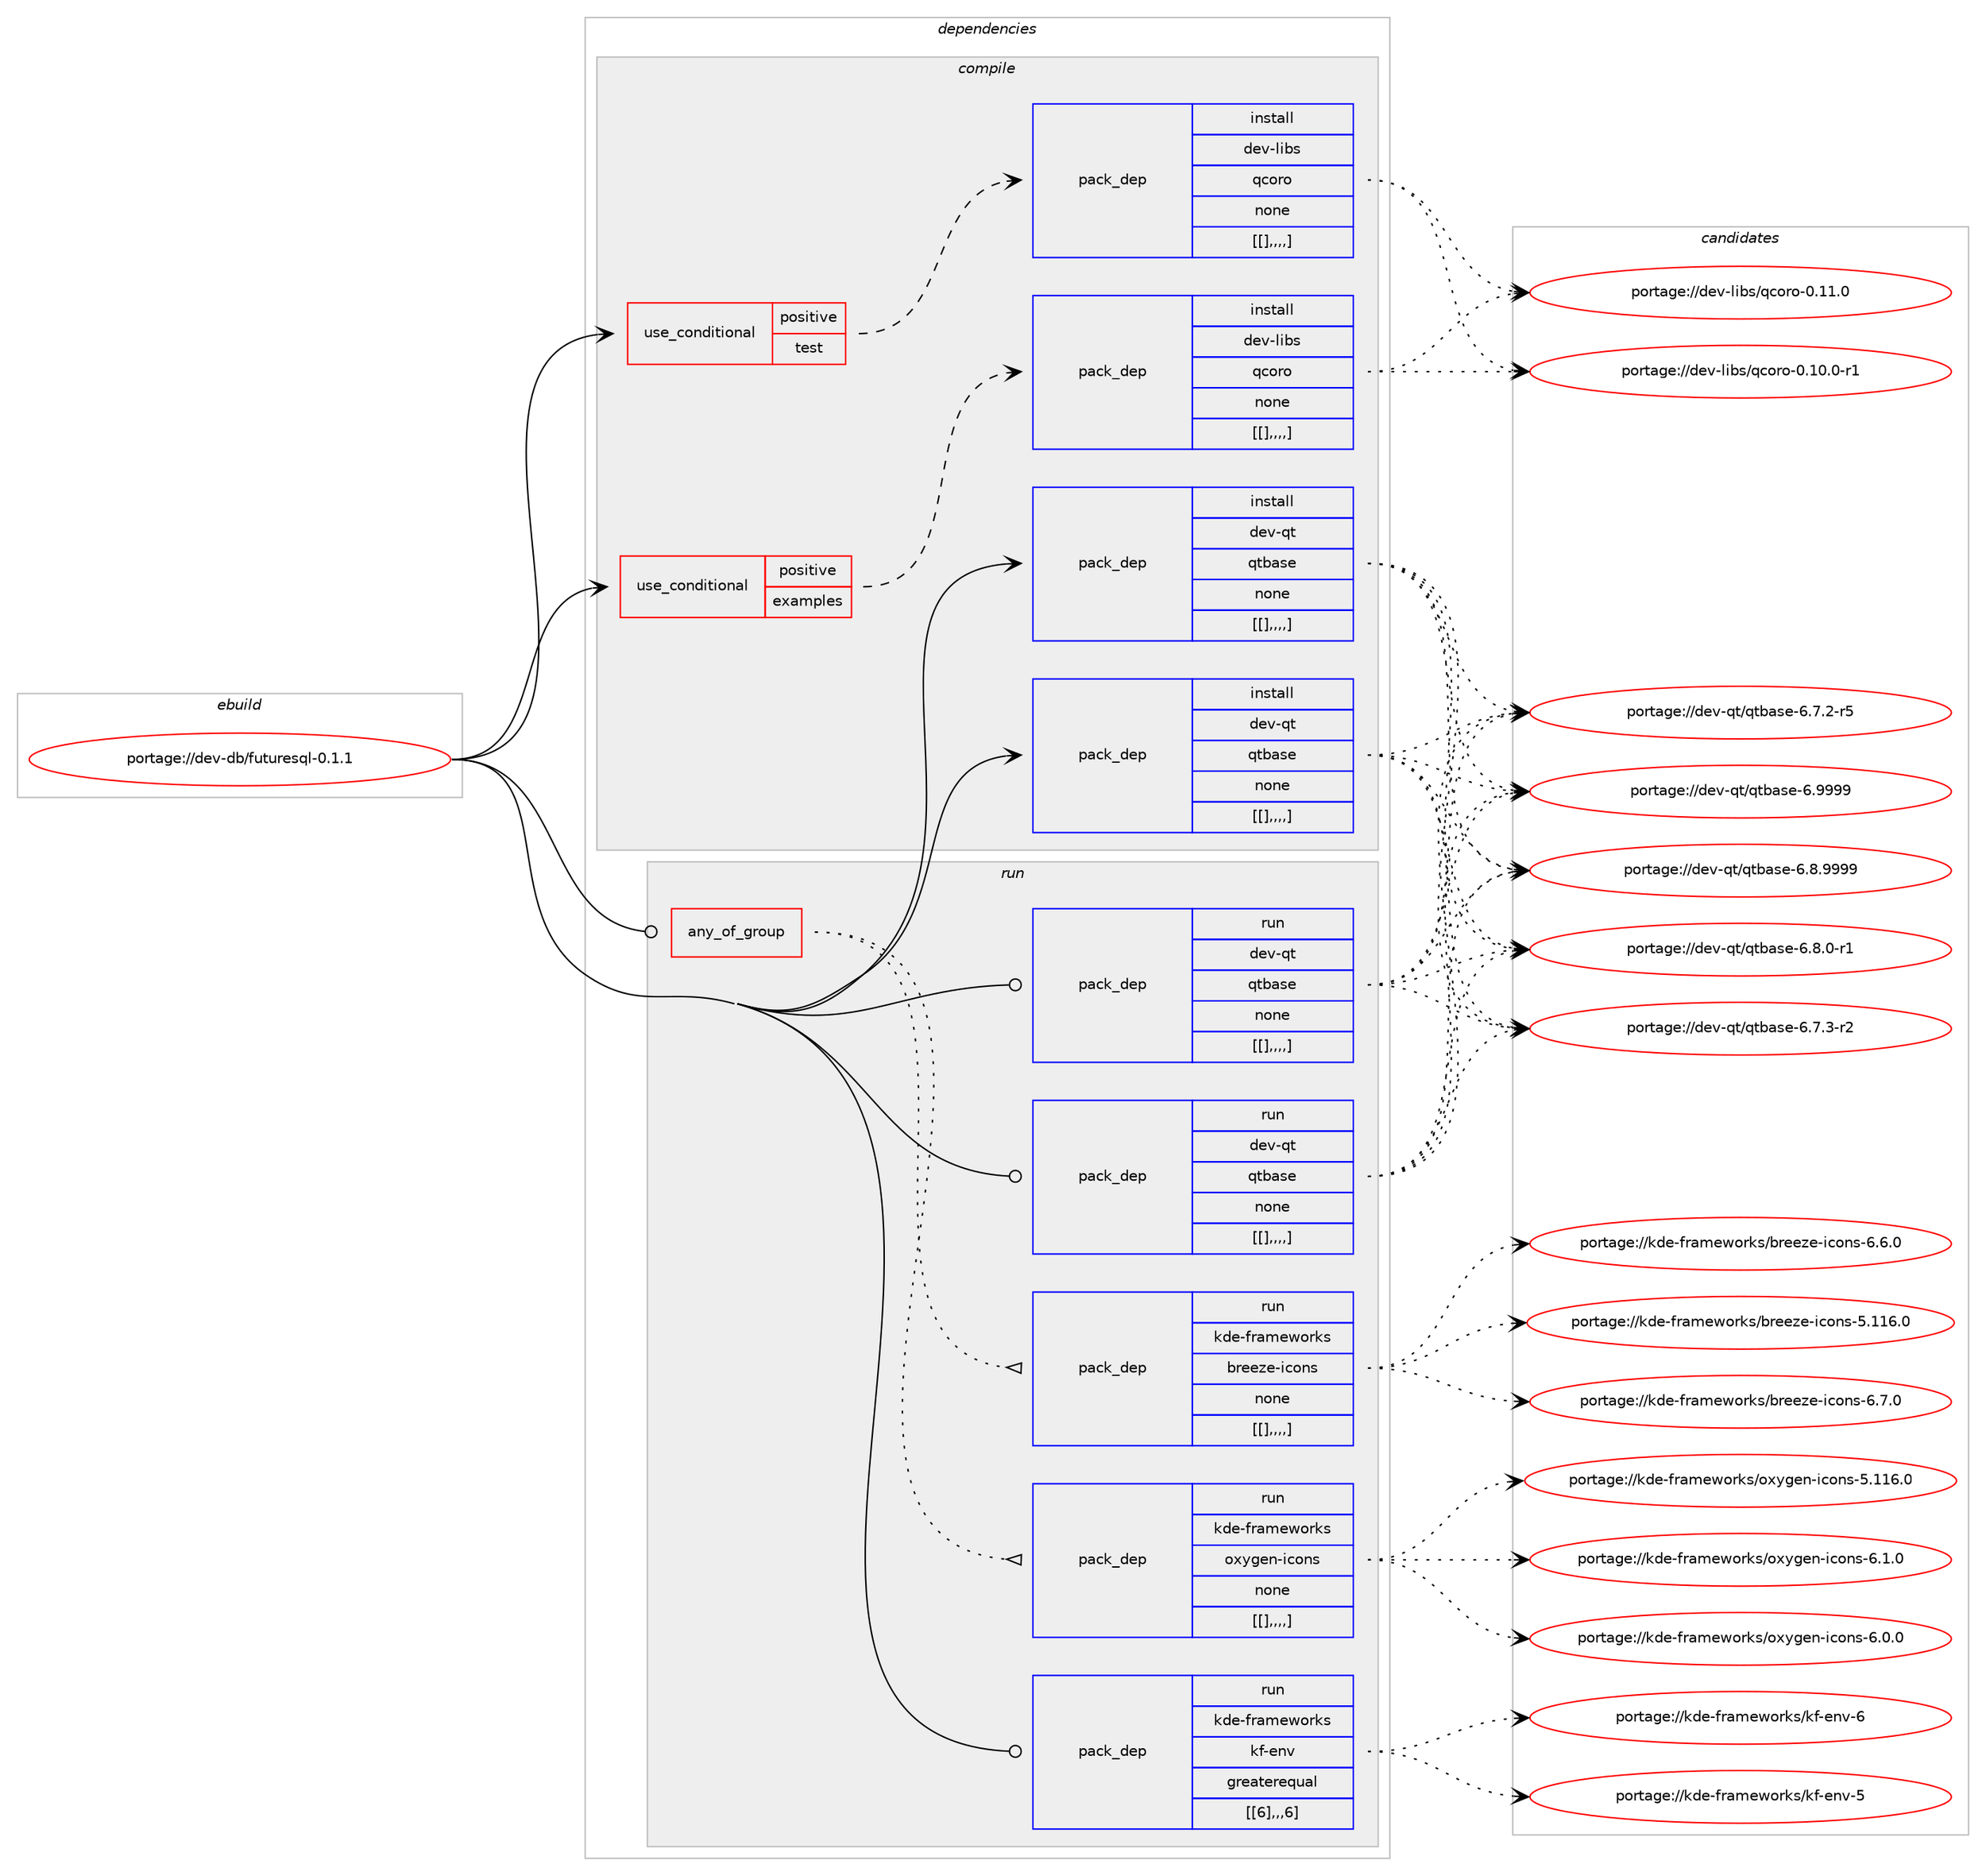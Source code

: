 digraph prolog {

# *************
# Graph options
# *************

newrank=true;
concentrate=true;
compound=true;
graph [rankdir=LR,fontname=Helvetica,fontsize=10,ranksep=1.5];#, ranksep=2.5, nodesep=0.2];
edge  [arrowhead=vee];
node  [fontname=Helvetica,fontsize=10];

# **********
# The ebuild
# **********

subgraph cluster_leftcol {
color=gray;
label=<<i>ebuild</i>>;
id [label="portage://dev-db/futuresql-0.1.1", color=red, width=4, href="../dev-db/futuresql-0.1.1.svg"];
}

# ****************
# The dependencies
# ****************

subgraph cluster_midcol {
color=gray;
label=<<i>dependencies</i>>;
subgraph cluster_compile {
fillcolor="#eeeeee";
style=filled;
label=<<i>compile</i>>;
subgraph cond18800 {
dependency69945 [label=<<TABLE BORDER="0" CELLBORDER="1" CELLSPACING="0" CELLPADDING="4"><TR><TD ROWSPAN="3" CELLPADDING="10">use_conditional</TD></TR><TR><TD>positive</TD></TR><TR><TD>examples</TD></TR></TABLE>>, shape=none, color=red];
subgraph pack50143 {
dependency69953 [label=<<TABLE BORDER="0" CELLBORDER="1" CELLSPACING="0" CELLPADDING="4" WIDTH="220"><TR><TD ROWSPAN="6" CELLPADDING="30">pack_dep</TD></TR><TR><TD WIDTH="110">install</TD></TR><TR><TD>dev-libs</TD></TR><TR><TD>qcoro</TD></TR><TR><TD>none</TD></TR><TR><TD>[[],,,,]</TD></TR></TABLE>>, shape=none, color=blue];
}
dependency69945:e -> dependency69953:w [weight=20,style="dashed",arrowhead="vee"];
}
id:e -> dependency69945:w [weight=20,style="solid",arrowhead="vee"];
subgraph cond18808 {
dependency69960 [label=<<TABLE BORDER="0" CELLBORDER="1" CELLSPACING="0" CELLPADDING="4"><TR><TD ROWSPAN="3" CELLPADDING="10">use_conditional</TD></TR><TR><TD>positive</TD></TR><TR><TD>test</TD></TR></TABLE>>, shape=none, color=red];
subgraph pack50153 {
dependency69965 [label=<<TABLE BORDER="0" CELLBORDER="1" CELLSPACING="0" CELLPADDING="4" WIDTH="220"><TR><TD ROWSPAN="6" CELLPADDING="30">pack_dep</TD></TR><TR><TD WIDTH="110">install</TD></TR><TR><TD>dev-libs</TD></TR><TR><TD>qcoro</TD></TR><TR><TD>none</TD></TR><TR><TD>[[],,,,]</TD></TR></TABLE>>, shape=none, color=blue];
}
dependency69960:e -> dependency69965:w [weight=20,style="dashed",arrowhead="vee"];
}
id:e -> dependency69960:w [weight=20,style="solid",arrowhead="vee"];
subgraph pack50162 {
dependency69976 [label=<<TABLE BORDER="0" CELLBORDER="1" CELLSPACING="0" CELLPADDING="4" WIDTH="220"><TR><TD ROWSPAN="6" CELLPADDING="30">pack_dep</TD></TR><TR><TD WIDTH="110">install</TD></TR><TR><TD>dev-qt</TD></TR><TR><TD>qtbase</TD></TR><TR><TD>none</TD></TR><TR><TD>[[],,,,]</TD></TR></TABLE>>, shape=none, color=blue];
}
id:e -> dependency69976:w [weight=20,style="solid",arrowhead="vee"];
subgraph pack50167 {
dependency69981 [label=<<TABLE BORDER="0" CELLBORDER="1" CELLSPACING="0" CELLPADDING="4" WIDTH="220"><TR><TD ROWSPAN="6" CELLPADDING="30">pack_dep</TD></TR><TR><TD WIDTH="110">install</TD></TR><TR><TD>dev-qt</TD></TR><TR><TD>qtbase</TD></TR><TR><TD>none</TD></TR><TR><TD>[[],,,,]</TD></TR></TABLE>>, shape=none, color=blue];
}
id:e -> dependency69981:w [weight=20,style="solid",arrowhead="vee"];
}
subgraph cluster_compileandrun {
fillcolor="#eeeeee";
style=filled;
label=<<i>compile and run</i>>;
}
subgraph cluster_run {
fillcolor="#eeeeee";
style=filled;
label=<<i>run</i>>;
subgraph any929 {
dependency70003 [label=<<TABLE BORDER="0" CELLBORDER="1" CELLSPACING="0" CELLPADDING="4"><TR><TD CELLPADDING="10">any_of_group</TD></TR></TABLE>>, shape=none, color=red];subgraph pack50184 {
dependency70005 [label=<<TABLE BORDER="0" CELLBORDER="1" CELLSPACING="0" CELLPADDING="4" WIDTH="220"><TR><TD ROWSPAN="6" CELLPADDING="30">pack_dep</TD></TR><TR><TD WIDTH="110">run</TD></TR><TR><TD>kde-frameworks</TD></TR><TR><TD>breeze-icons</TD></TR><TR><TD>none</TD></TR><TR><TD>[[],,,,]</TD></TR></TABLE>>, shape=none, color=blue];
}
dependency70003:e -> dependency70005:w [weight=20,style="dotted",arrowhead="oinv"];
subgraph pack50185 {
dependency70013 [label=<<TABLE BORDER="0" CELLBORDER="1" CELLSPACING="0" CELLPADDING="4" WIDTH="220"><TR><TD ROWSPAN="6" CELLPADDING="30">pack_dep</TD></TR><TR><TD WIDTH="110">run</TD></TR><TR><TD>kde-frameworks</TD></TR><TR><TD>oxygen-icons</TD></TR><TR><TD>none</TD></TR><TR><TD>[[],,,,]</TD></TR></TABLE>>, shape=none, color=blue];
}
dependency70003:e -> dependency70013:w [weight=20,style="dotted",arrowhead="oinv"];
}
id:e -> dependency70003:w [weight=20,style="solid",arrowhead="odot"];
subgraph pack50193 {
dependency70022 [label=<<TABLE BORDER="0" CELLBORDER="1" CELLSPACING="0" CELLPADDING="4" WIDTH="220"><TR><TD ROWSPAN="6" CELLPADDING="30">pack_dep</TD></TR><TR><TD WIDTH="110">run</TD></TR><TR><TD>dev-qt</TD></TR><TR><TD>qtbase</TD></TR><TR><TD>none</TD></TR><TR><TD>[[],,,,]</TD></TR></TABLE>>, shape=none, color=blue];
}
id:e -> dependency70022:w [weight=20,style="solid",arrowhead="odot"];
subgraph pack50205 {
dependency70039 [label=<<TABLE BORDER="0" CELLBORDER="1" CELLSPACING="0" CELLPADDING="4" WIDTH="220"><TR><TD ROWSPAN="6" CELLPADDING="30">pack_dep</TD></TR><TR><TD WIDTH="110">run</TD></TR><TR><TD>dev-qt</TD></TR><TR><TD>qtbase</TD></TR><TR><TD>none</TD></TR><TR><TD>[[],,,,]</TD></TR></TABLE>>, shape=none, color=blue];
}
id:e -> dependency70039:w [weight=20,style="solid",arrowhead="odot"];
subgraph pack50229 {
dependency70072 [label=<<TABLE BORDER="0" CELLBORDER="1" CELLSPACING="0" CELLPADDING="4" WIDTH="220"><TR><TD ROWSPAN="6" CELLPADDING="30">pack_dep</TD></TR><TR><TD WIDTH="110">run</TD></TR><TR><TD>kde-frameworks</TD></TR><TR><TD>kf-env</TD></TR><TR><TD>greaterequal</TD></TR><TR><TD>[[6],,,6]</TD></TR></TABLE>>, shape=none, color=blue];
}
id:e -> dependency70072:w [weight=20,style="solid",arrowhead="odot"];
}
}

# **************
# The candidates
# **************

subgraph cluster_choices {
rank=same;
color=gray;
label=<<i>candidates</i>>;

subgraph choice50139 {
color=black;
nodesep=1;
choice1001011184510810598115471139911111411145484649494648 [label="portage://dev-libs/qcoro-0.11.0", color=red, width=4,href="../dev-libs/qcoro-0.11.0.svg"];
choice10010111845108105981154711399111114111454846494846484511449 [label="portage://dev-libs/qcoro-0.10.0-r1", color=red, width=4,href="../dev-libs/qcoro-0.10.0-r1.svg"];
dependency69953:e -> choice1001011184510810598115471139911111411145484649494648:w [style=dotted,weight="100"];
dependency69953:e -> choice10010111845108105981154711399111114111454846494846484511449:w [style=dotted,weight="100"];
}
subgraph choice50141 {
color=black;
nodesep=1;
choice1001011184510810598115471139911111411145484649494648 [label="portage://dev-libs/qcoro-0.11.0", color=red, width=4,href="../dev-libs/qcoro-0.11.0.svg"];
choice10010111845108105981154711399111114111454846494846484511449 [label="portage://dev-libs/qcoro-0.10.0-r1", color=red, width=4,href="../dev-libs/qcoro-0.10.0-r1.svg"];
dependency69965:e -> choice1001011184510810598115471139911111411145484649494648:w [style=dotted,weight="100"];
dependency69965:e -> choice10010111845108105981154711399111114111454846494846484511449:w [style=dotted,weight="100"];
}
subgraph choice50144 {
color=black;
nodesep=1;
choice1001011184511311647113116989711510145544657575757 [label="portage://dev-qt/qtbase-6.9999", color=red, width=4,href="../dev-qt/qtbase-6.9999.svg"];
choice10010111845113116471131169897115101455446564657575757 [label="portage://dev-qt/qtbase-6.8.9999", color=red, width=4,href="../dev-qt/qtbase-6.8.9999.svg"];
choice100101118451131164711311698971151014554465646484511449 [label="portage://dev-qt/qtbase-6.8.0-r1", color=red, width=4,href="../dev-qt/qtbase-6.8.0-r1.svg"];
choice100101118451131164711311698971151014554465546514511450 [label="portage://dev-qt/qtbase-6.7.3-r2", color=red, width=4,href="../dev-qt/qtbase-6.7.3-r2.svg"];
choice100101118451131164711311698971151014554465546504511453 [label="portage://dev-qt/qtbase-6.7.2-r5", color=red, width=4,href="../dev-qt/qtbase-6.7.2-r5.svg"];
dependency69976:e -> choice1001011184511311647113116989711510145544657575757:w [style=dotted,weight="100"];
dependency69976:e -> choice10010111845113116471131169897115101455446564657575757:w [style=dotted,weight="100"];
dependency69976:e -> choice100101118451131164711311698971151014554465646484511449:w [style=dotted,weight="100"];
dependency69976:e -> choice100101118451131164711311698971151014554465546514511450:w [style=dotted,weight="100"];
dependency69976:e -> choice100101118451131164711311698971151014554465546504511453:w [style=dotted,weight="100"];
}
subgraph choice50156 {
color=black;
nodesep=1;
choice1001011184511311647113116989711510145544657575757 [label="portage://dev-qt/qtbase-6.9999", color=red, width=4,href="../dev-qt/qtbase-6.9999.svg"];
choice10010111845113116471131169897115101455446564657575757 [label="portage://dev-qt/qtbase-6.8.9999", color=red, width=4,href="../dev-qt/qtbase-6.8.9999.svg"];
choice100101118451131164711311698971151014554465646484511449 [label="portage://dev-qt/qtbase-6.8.0-r1", color=red, width=4,href="../dev-qt/qtbase-6.8.0-r1.svg"];
choice100101118451131164711311698971151014554465546514511450 [label="portage://dev-qt/qtbase-6.7.3-r2", color=red, width=4,href="../dev-qt/qtbase-6.7.3-r2.svg"];
choice100101118451131164711311698971151014554465546504511453 [label="portage://dev-qt/qtbase-6.7.2-r5", color=red, width=4,href="../dev-qt/qtbase-6.7.2-r5.svg"];
dependency69981:e -> choice1001011184511311647113116989711510145544657575757:w [style=dotted,weight="100"];
dependency69981:e -> choice10010111845113116471131169897115101455446564657575757:w [style=dotted,weight="100"];
dependency69981:e -> choice100101118451131164711311698971151014554465646484511449:w [style=dotted,weight="100"];
dependency69981:e -> choice100101118451131164711311698971151014554465546514511450:w [style=dotted,weight="100"];
dependency69981:e -> choice100101118451131164711311698971151014554465546504511453:w [style=dotted,weight="100"];
}
subgraph choice50160 {
color=black;
nodesep=1;
choice107100101451021149710910111911111410711547981141011011221014510599111110115455446554648 [label="portage://kde-frameworks/breeze-icons-6.7.0", color=red, width=4,href="../kde-frameworks/breeze-icons-6.7.0.svg"];
choice107100101451021149710910111911111410711547981141011011221014510599111110115455446544648 [label="portage://kde-frameworks/breeze-icons-6.6.0", color=red, width=4,href="../kde-frameworks/breeze-icons-6.6.0.svg"];
choice1071001014510211497109101119111114107115479811410110112210145105991111101154553464949544648 [label="portage://kde-frameworks/breeze-icons-5.116.0", color=red, width=4,href="../kde-frameworks/breeze-icons-5.116.0.svg"];
dependency70005:e -> choice107100101451021149710910111911111410711547981141011011221014510599111110115455446554648:w [style=dotted,weight="100"];
dependency70005:e -> choice107100101451021149710910111911111410711547981141011011221014510599111110115455446544648:w [style=dotted,weight="100"];
dependency70005:e -> choice1071001014510211497109101119111114107115479811410110112210145105991111101154553464949544648:w [style=dotted,weight="100"];
}
subgraph choice50165 {
color=black;
nodesep=1;
choice1071001014510211497109101119111114107115471111201211031011104510599111110115455446494648 [label="portage://kde-frameworks/oxygen-icons-6.1.0", color=red, width=4,href="../kde-frameworks/oxygen-icons-6.1.0.svg"];
choice1071001014510211497109101119111114107115471111201211031011104510599111110115455446484648 [label="portage://kde-frameworks/oxygen-icons-6.0.0", color=red, width=4,href="../kde-frameworks/oxygen-icons-6.0.0.svg"];
choice10710010145102114971091011191111141071154711112012110310111045105991111101154553464949544648 [label="portage://kde-frameworks/oxygen-icons-5.116.0", color=red, width=4,href="../kde-frameworks/oxygen-icons-5.116.0.svg"];
dependency70013:e -> choice1071001014510211497109101119111114107115471111201211031011104510599111110115455446494648:w [style=dotted,weight="100"];
dependency70013:e -> choice1071001014510211497109101119111114107115471111201211031011104510599111110115455446484648:w [style=dotted,weight="100"];
dependency70013:e -> choice10710010145102114971091011191111141071154711112012110310111045105991111101154553464949544648:w [style=dotted,weight="100"];
}
subgraph choice50172 {
color=black;
nodesep=1;
choice1001011184511311647113116989711510145544657575757 [label="portage://dev-qt/qtbase-6.9999", color=red, width=4,href="../dev-qt/qtbase-6.9999.svg"];
choice10010111845113116471131169897115101455446564657575757 [label="portage://dev-qt/qtbase-6.8.9999", color=red, width=4,href="../dev-qt/qtbase-6.8.9999.svg"];
choice100101118451131164711311698971151014554465646484511449 [label="portage://dev-qt/qtbase-6.8.0-r1", color=red, width=4,href="../dev-qt/qtbase-6.8.0-r1.svg"];
choice100101118451131164711311698971151014554465546514511450 [label="portage://dev-qt/qtbase-6.7.3-r2", color=red, width=4,href="../dev-qt/qtbase-6.7.3-r2.svg"];
choice100101118451131164711311698971151014554465546504511453 [label="portage://dev-qt/qtbase-6.7.2-r5", color=red, width=4,href="../dev-qt/qtbase-6.7.2-r5.svg"];
dependency70022:e -> choice1001011184511311647113116989711510145544657575757:w [style=dotted,weight="100"];
dependency70022:e -> choice10010111845113116471131169897115101455446564657575757:w [style=dotted,weight="100"];
dependency70022:e -> choice100101118451131164711311698971151014554465646484511449:w [style=dotted,weight="100"];
dependency70022:e -> choice100101118451131164711311698971151014554465546514511450:w [style=dotted,weight="100"];
dependency70022:e -> choice100101118451131164711311698971151014554465546504511453:w [style=dotted,weight="100"];
}
subgraph choice50180 {
color=black;
nodesep=1;
choice1001011184511311647113116989711510145544657575757 [label="portage://dev-qt/qtbase-6.9999", color=red, width=4,href="../dev-qt/qtbase-6.9999.svg"];
choice10010111845113116471131169897115101455446564657575757 [label="portage://dev-qt/qtbase-6.8.9999", color=red, width=4,href="../dev-qt/qtbase-6.8.9999.svg"];
choice100101118451131164711311698971151014554465646484511449 [label="portage://dev-qt/qtbase-6.8.0-r1", color=red, width=4,href="../dev-qt/qtbase-6.8.0-r1.svg"];
choice100101118451131164711311698971151014554465546514511450 [label="portage://dev-qt/qtbase-6.7.3-r2", color=red, width=4,href="../dev-qt/qtbase-6.7.3-r2.svg"];
choice100101118451131164711311698971151014554465546504511453 [label="portage://dev-qt/qtbase-6.7.2-r5", color=red, width=4,href="../dev-qt/qtbase-6.7.2-r5.svg"];
dependency70039:e -> choice1001011184511311647113116989711510145544657575757:w [style=dotted,weight="100"];
dependency70039:e -> choice10010111845113116471131169897115101455446564657575757:w [style=dotted,weight="100"];
dependency70039:e -> choice100101118451131164711311698971151014554465646484511449:w [style=dotted,weight="100"];
dependency70039:e -> choice100101118451131164711311698971151014554465546514511450:w [style=dotted,weight="100"];
dependency70039:e -> choice100101118451131164711311698971151014554465546504511453:w [style=dotted,weight="100"];
}
subgraph choice50184 {
color=black;
nodesep=1;
choice107100101451021149710910111911111410711547107102451011101184554 [label="portage://kde-frameworks/kf-env-6", color=red, width=4,href="../kde-frameworks/kf-env-6.svg"];
choice107100101451021149710910111911111410711547107102451011101184553 [label="portage://kde-frameworks/kf-env-5", color=red, width=4,href="../kde-frameworks/kf-env-5.svg"];
dependency70072:e -> choice107100101451021149710910111911111410711547107102451011101184554:w [style=dotted,weight="100"];
dependency70072:e -> choice107100101451021149710910111911111410711547107102451011101184553:w [style=dotted,weight="100"];
}
}

}
